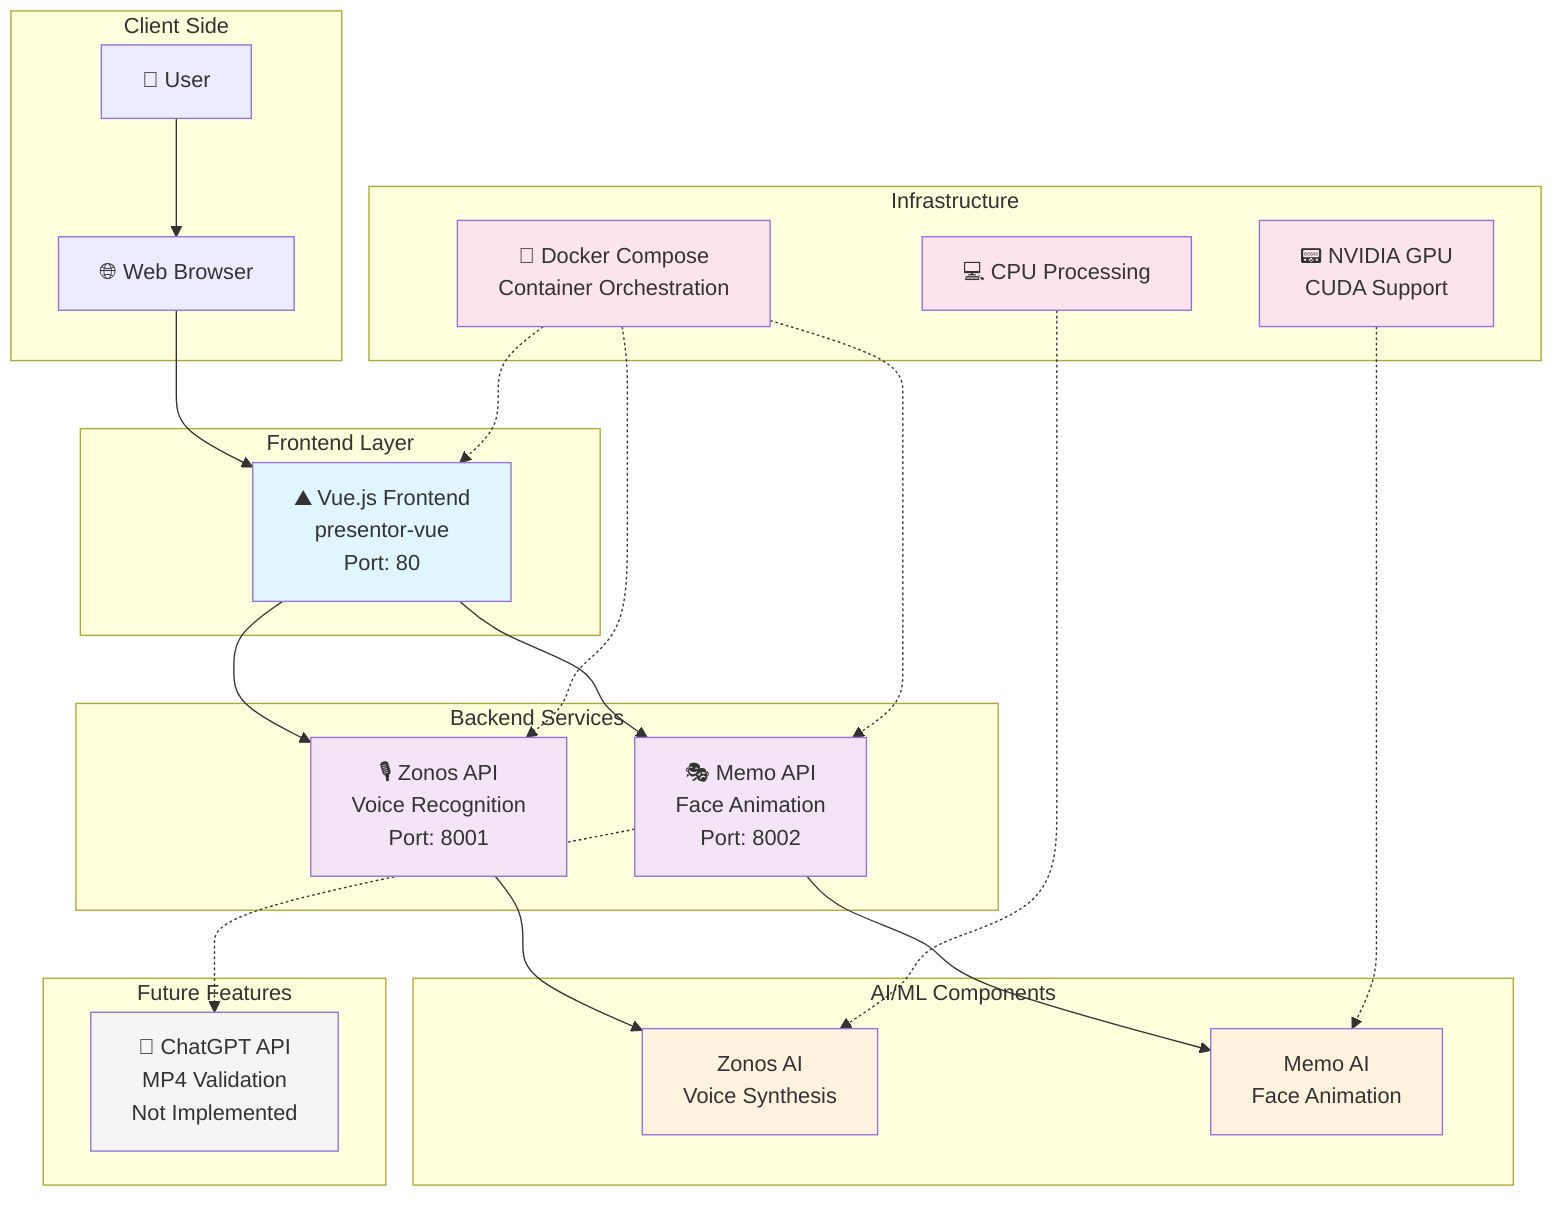 graph TB
    subgraph "Client Side"
        User[👤 User]
        Browser[🌐 Web Browser]
    end

    subgraph "Frontend Layer"
        Vue[⛰️ Vue.js Frontend<br/>presentor-vue<br/>Port: 80]
    end

    subgraph "Backend Services"
        ZonosAPI[🎙️ Zonos API<br/>Voice Recognition<br/>Port: 8001]
        MemoAPI[🎭 Memo API<br/>Face Animation<br/>Port: 8002]
    end

    subgraph "AI/ML Components"
        ZonosAI[Zonos AI<br/>Voice Synthesis]
        MemoAI[Memo AI<br/>Face Animation]
    end

    subgraph "Future Features"
        ChatGPT[🤖 ChatGPT API<br/>MP4 Validation<br/>Not Implemented]
    end

    subgraph "Infrastructure"
        Docker[🐳 Docker Compose<br/>Container Orchestration]
        GPU[📟 NVIDIA GPU<br/>CUDA Support]
        CPU[💻 CPU Processing]
    end

    User --> Browser
    Browser --> Vue
    Vue --> ZonosAPI
    Vue --> MemoAPI

    ZonosAPI --> ZonosAI
    MemoAPI --> MemoAI

    MemoAPI -.-> ChatGPT

    Docker -.-> Vue
    Docker -.-> ZonosAPI
    Docker -.-> MemoAPI

    GPU -.-> MemoAI
    CPU -.-> ZonosAI

    classDef frontend fill:#e1f5fe
    classDef backend fill:#f3e5f5
    classDef ai fill:#fff3e0
    classDef future fill:#f5f5f5
    classDef infra fill:#fce4ec

    class Vue frontend
    class ZonosAPI,MemoAPI backend
    class ZonosAI,MemoAI ai
    class ChatGPT,VideoValidation future
    class Docker,GPU,CPU infra